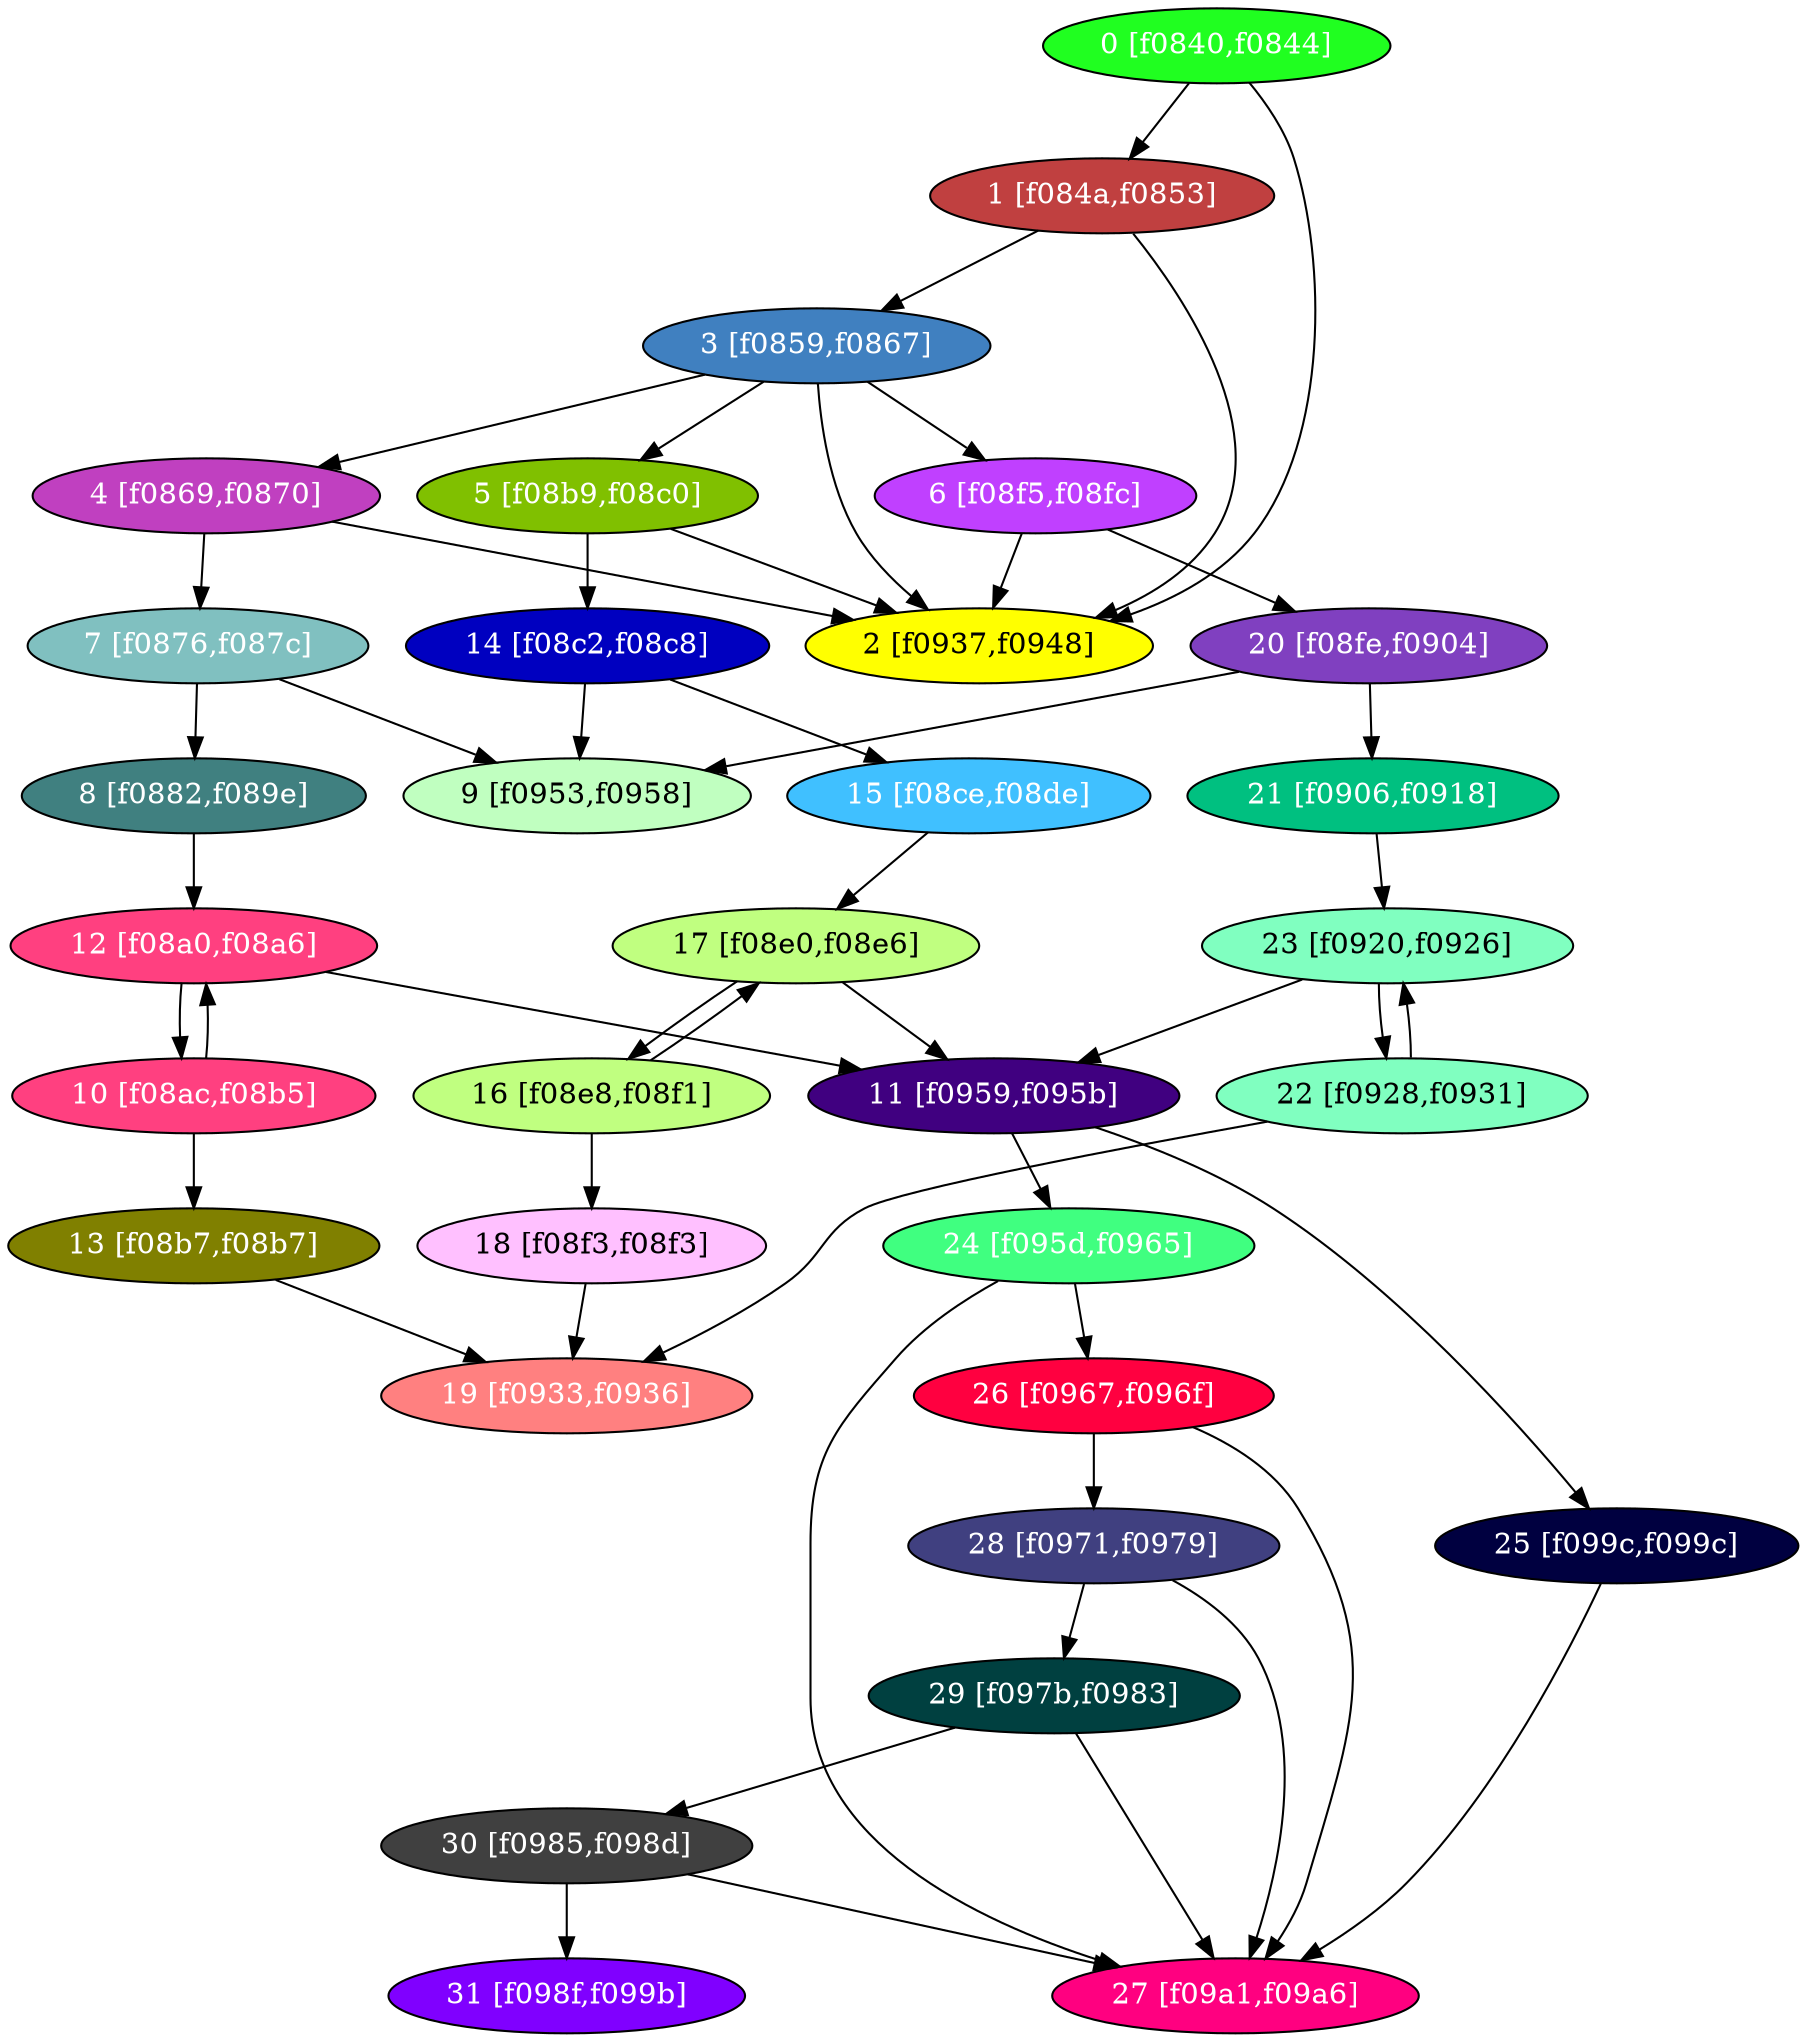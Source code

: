 diGraph libnss3{
	libnss3_0  [style=filled fillcolor="#20FF20" fontcolor="#ffffff" shape=oval label="0 [f0840,f0844]"]
	libnss3_1  [style=filled fillcolor="#C04040" fontcolor="#ffffff" shape=oval label="1 [f084a,f0853]"]
	libnss3_2  [style=filled fillcolor="#FFFF00" fontcolor="#000000" shape=oval label="2 [f0937,f0948]"]
	libnss3_3  [style=filled fillcolor="#4080C0" fontcolor="#ffffff" shape=oval label="3 [f0859,f0867]"]
	libnss3_4  [style=filled fillcolor="#C040C0" fontcolor="#ffffff" shape=oval label="4 [f0869,f0870]"]
	libnss3_5  [style=filled fillcolor="#80C000" fontcolor="#ffffff" shape=oval label="5 [f08b9,f08c0]"]
	libnss3_6  [style=filled fillcolor="#C040FF" fontcolor="#ffffff" shape=oval label="6 [f08f5,f08fc]"]
	libnss3_7  [style=filled fillcolor="#80C0C0" fontcolor="#ffffff" shape=oval label="7 [f0876,f087c]"]
	libnss3_8  [style=filled fillcolor="#408080" fontcolor="#ffffff" shape=oval label="8 [f0882,f089e]"]
	libnss3_9  [style=filled fillcolor="#C0FFC0" fontcolor="#000000" shape=oval label="9 [f0953,f0958]"]
	libnss3_a  [style=filled fillcolor="#FF4080" fontcolor="#ffffff" shape=oval label="10 [f08ac,f08b5]"]
	libnss3_b  [style=filled fillcolor="#400080" fontcolor="#ffffff" shape=oval label="11 [f0959,f095b]"]
	libnss3_c  [style=filled fillcolor="#FF4080" fontcolor="#ffffff" shape=oval label="12 [f08a0,f08a6]"]
	libnss3_d  [style=filled fillcolor="#808000" fontcolor="#ffffff" shape=oval label="13 [f08b7,f08b7]"]
	libnss3_e  [style=filled fillcolor="#0000C0" fontcolor="#ffffff" shape=oval label="14 [f08c2,f08c8]"]
	libnss3_f  [style=filled fillcolor="#40C0FF" fontcolor="#ffffff" shape=oval label="15 [f08ce,f08de]"]
	libnss3_10  [style=filled fillcolor="#C0FF80" fontcolor="#000000" shape=oval label="16 [f08e8,f08f1]"]
	libnss3_11  [style=filled fillcolor="#C0FF80" fontcolor="#000000" shape=oval label="17 [f08e0,f08e6]"]
	libnss3_12  [style=filled fillcolor="#FFC0FF" fontcolor="#000000" shape=oval label="18 [f08f3,f08f3]"]
	libnss3_13  [style=filled fillcolor="#FF8080" fontcolor="#ffffff" shape=oval label="19 [f0933,f0936]"]
	libnss3_14  [style=filled fillcolor="#8040C0" fontcolor="#ffffff" shape=oval label="20 [f08fe,f0904]"]
	libnss3_15  [style=filled fillcolor="#00C080" fontcolor="#ffffff" shape=oval label="21 [f0906,f0918]"]
	libnss3_16  [style=filled fillcolor="#80FFC0" fontcolor="#000000" shape=oval label="22 [f0928,f0931]"]
	libnss3_17  [style=filled fillcolor="#80FFC0" fontcolor="#000000" shape=oval label="23 [f0920,f0926]"]
	libnss3_18  [style=filled fillcolor="#40FF80" fontcolor="#ffffff" shape=oval label="24 [f095d,f0965]"]
	libnss3_19  [style=filled fillcolor="#000040" fontcolor="#ffffff" shape=oval label="25 [f099c,f099c]"]
	libnss3_1a  [style=filled fillcolor="#FF0040" fontcolor="#ffffff" shape=oval label="26 [f0967,f096f]"]
	libnss3_1b  [style=filled fillcolor="#FF0080" fontcolor="#ffffff" shape=oval label="27 [f09a1,f09a6]"]
	libnss3_1c  [style=filled fillcolor="#404080" fontcolor="#ffffff" shape=oval label="28 [f0971,f0979]"]
	libnss3_1d  [style=filled fillcolor="#004040" fontcolor="#ffffff" shape=oval label="29 [f097b,f0983]"]
	libnss3_1e  [style=filled fillcolor="#404040" fontcolor="#ffffff" shape=oval label="30 [f0985,f098d]"]
	libnss3_1f  [style=filled fillcolor="#8000FF" fontcolor="#ffffff" shape=oval label="31 [f098f,f099b]"]

	libnss3_0 -> libnss3_1
	libnss3_0 -> libnss3_2
	libnss3_1 -> libnss3_2
	libnss3_1 -> libnss3_3
	libnss3_3 -> libnss3_2
	libnss3_3 -> libnss3_4
	libnss3_3 -> libnss3_5
	libnss3_3 -> libnss3_6
	libnss3_4 -> libnss3_2
	libnss3_4 -> libnss3_7
	libnss3_5 -> libnss3_2
	libnss3_5 -> libnss3_e
	libnss3_6 -> libnss3_2
	libnss3_6 -> libnss3_14
	libnss3_7 -> libnss3_8
	libnss3_7 -> libnss3_9
	libnss3_8 -> libnss3_c
	libnss3_a -> libnss3_c
	libnss3_a -> libnss3_d
	libnss3_b -> libnss3_18
	libnss3_b -> libnss3_19
	libnss3_c -> libnss3_a
	libnss3_c -> libnss3_b
	libnss3_d -> libnss3_13
	libnss3_e -> libnss3_9
	libnss3_e -> libnss3_f
	libnss3_f -> libnss3_11
	libnss3_10 -> libnss3_11
	libnss3_10 -> libnss3_12
	libnss3_11 -> libnss3_b
	libnss3_11 -> libnss3_10
	libnss3_12 -> libnss3_13
	libnss3_14 -> libnss3_9
	libnss3_14 -> libnss3_15
	libnss3_15 -> libnss3_17
	libnss3_16 -> libnss3_13
	libnss3_16 -> libnss3_17
	libnss3_17 -> libnss3_b
	libnss3_17 -> libnss3_16
	libnss3_18 -> libnss3_1a
	libnss3_18 -> libnss3_1b
	libnss3_19 -> libnss3_1b
	libnss3_1a -> libnss3_1b
	libnss3_1a -> libnss3_1c
	libnss3_1c -> libnss3_1b
	libnss3_1c -> libnss3_1d
	libnss3_1d -> libnss3_1b
	libnss3_1d -> libnss3_1e
	libnss3_1e -> libnss3_1b
	libnss3_1e -> libnss3_1f
}